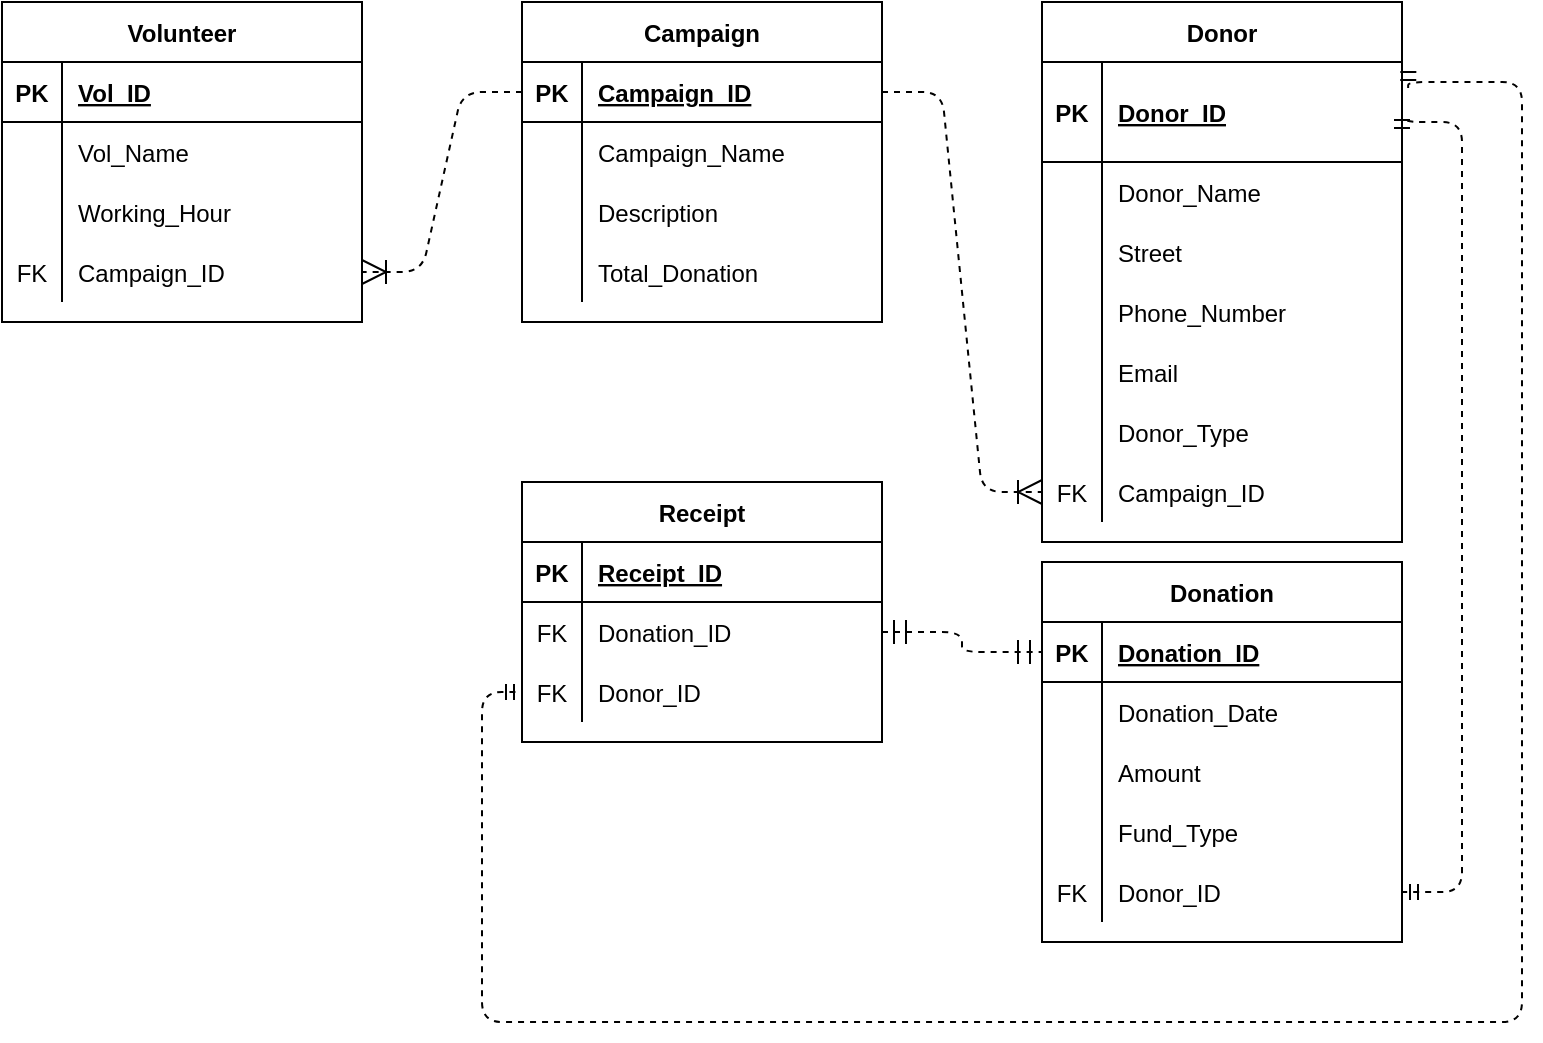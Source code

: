 <mxfile version="13.7.3" type="device"><diagram id="XCTBywpuziProC509ZRO" name="Page-1"><mxGraphModel dx="806" dy="522" grid="1" gridSize="10" guides="1" tooltips="1" connect="1" arrows="1" fold="1" page="1" pageScale="1" pageWidth="850" pageHeight="1100" math="0" shadow="0"><root><mxCell id="0"/><mxCell id="1" parent="0"/><mxCell id="FleJV5TX8F-4j2_qO4IW-1" value="Volunteer" style="shape=table;startSize=30;container=1;collapsible=1;childLayout=tableLayout;fixedRows=1;rowLines=0;fontStyle=1;align=center;resizeLast=1;" parent="1" vertex="1"><mxGeometry x="50" y="130" width="180" height="160" as="geometry"/></mxCell><mxCell id="FleJV5TX8F-4j2_qO4IW-2" value="" style="shape=partialRectangle;collapsible=0;dropTarget=0;pointerEvents=0;fillColor=none;top=0;left=0;bottom=1;right=0;points=[[0,0.5],[1,0.5]];portConstraint=eastwest;" parent="FleJV5TX8F-4j2_qO4IW-1" vertex="1"><mxGeometry y="30" width="180" height="30" as="geometry"/></mxCell><mxCell id="FleJV5TX8F-4j2_qO4IW-3" value="PK" style="shape=partialRectangle;connectable=0;fillColor=none;top=0;left=0;bottom=0;right=0;fontStyle=1;overflow=hidden;" parent="FleJV5TX8F-4j2_qO4IW-2" vertex="1"><mxGeometry width="30" height="30" as="geometry"/></mxCell><mxCell id="FleJV5TX8F-4j2_qO4IW-4" value="Vol_ID" style="shape=partialRectangle;connectable=0;fillColor=none;top=0;left=0;bottom=0;right=0;align=left;spacingLeft=6;fontStyle=5;overflow=hidden;" parent="FleJV5TX8F-4j2_qO4IW-2" vertex="1"><mxGeometry x="30" width="150" height="30" as="geometry"/></mxCell><mxCell id="FleJV5TX8F-4j2_qO4IW-5" value="" style="shape=partialRectangle;collapsible=0;dropTarget=0;pointerEvents=0;fillColor=none;top=0;left=0;bottom=0;right=0;points=[[0,0.5],[1,0.5]];portConstraint=eastwest;" parent="FleJV5TX8F-4j2_qO4IW-1" vertex="1"><mxGeometry y="60" width="180" height="30" as="geometry"/></mxCell><mxCell id="FleJV5TX8F-4j2_qO4IW-6" value="" style="shape=partialRectangle;connectable=0;fillColor=none;top=0;left=0;bottom=0;right=0;editable=1;overflow=hidden;" parent="FleJV5TX8F-4j2_qO4IW-5" vertex="1"><mxGeometry width="30" height="30" as="geometry"/></mxCell><mxCell id="FleJV5TX8F-4j2_qO4IW-7" value="Vol_Name" style="shape=partialRectangle;connectable=0;fillColor=none;top=0;left=0;bottom=0;right=0;align=left;spacingLeft=6;overflow=hidden;" parent="FleJV5TX8F-4j2_qO4IW-5" vertex="1"><mxGeometry x="30" width="150" height="30" as="geometry"/></mxCell><mxCell id="3nuLmc8lJ8luYlGFDu0Q-1" value="" style="shape=partialRectangle;collapsible=0;dropTarget=0;pointerEvents=0;fillColor=none;top=0;left=0;bottom=0;right=0;points=[[0,0.5],[1,0.5]];portConstraint=eastwest;" parent="FleJV5TX8F-4j2_qO4IW-1" vertex="1"><mxGeometry y="90" width="180" height="30" as="geometry"/></mxCell><mxCell id="3nuLmc8lJ8luYlGFDu0Q-2" value="" style="shape=partialRectangle;connectable=0;fillColor=none;top=0;left=0;bottom=0;right=0;editable=1;overflow=hidden;" parent="3nuLmc8lJ8luYlGFDu0Q-1" vertex="1"><mxGeometry width="30" height="30" as="geometry"/></mxCell><mxCell id="3nuLmc8lJ8luYlGFDu0Q-3" value="Working_Hour" style="shape=partialRectangle;connectable=0;fillColor=none;top=0;left=0;bottom=0;right=0;align=left;spacingLeft=6;overflow=hidden;" parent="3nuLmc8lJ8luYlGFDu0Q-1" vertex="1"><mxGeometry x="30" width="150" height="30" as="geometry"/></mxCell><mxCell id="FleJV5TX8F-4j2_qO4IW-8" value="" style="shape=partialRectangle;collapsible=0;dropTarget=0;pointerEvents=0;fillColor=none;top=0;left=0;bottom=0;right=0;points=[[0,0.5],[1,0.5]];portConstraint=eastwest;" parent="FleJV5TX8F-4j2_qO4IW-1" vertex="1"><mxGeometry y="120" width="180" height="30" as="geometry"/></mxCell><mxCell id="FleJV5TX8F-4j2_qO4IW-9" value="FK" style="shape=partialRectangle;connectable=0;fillColor=none;top=0;left=0;bottom=0;right=0;editable=1;overflow=hidden;" parent="FleJV5TX8F-4j2_qO4IW-8" vertex="1"><mxGeometry width="30" height="30" as="geometry"/></mxCell><mxCell id="FleJV5TX8F-4j2_qO4IW-10" value="Campaign_ID" style="shape=partialRectangle;connectable=0;fillColor=none;top=0;left=0;bottom=0;right=0;align=left;spacingLeft=6;overflow=hidden;" parent="FleJV5TX8F-4j2_qO4IW-8" vertex="1"><mxGeometry x="30" width="150" height="30" as="geometry"/></mxCell><mxCell id="FleJV5TX8F-4j2_qO4IW-17" value="Campaign" style="shape=table;startSize=30;container=1;collapsible=1;childLayout=tableLayout;fixedRows=1;rowLines=0;fontStyle=1;align=center;resizeLast=1;" parent="1" vertex="1"><mxGeometry x="310" y="130" width="180" height="160" as="geometry"/></mxCell><mxCell id="FleJV5TX8F-4j2_qO4IW-18" value="" style="shape=partialRectangle;collapsible=0;dropTarget=0;pointerEvents=0;fillColor=none;top=0;left=0;bottom=1;right=0;points=[[0,0.5],[1,0.5]];portConstraint=eastwest;" parent="FleJV5TX8F-4j2_qO4IW-17" vertex="1"><mxGeometry y="30" width="180" height="30" as="geometry"/></mxCell><mxCell id="FleJV5TX8F-4j2_qO4IW-19" value="PK" style="shape=partialRectangle;connectable=0;fillColor=none;top=0;left=0;bottom=0;right=0;fontStyle=1;overflow=hidden;" parent="FleJV5TX8F-4j2_qO4IW-18" vertex="1"><mxGeometry width="30" height="30" as="geometry"/></mxCell><mxCell id="FleJV5TX8F-4j2_qO4IW-20" value="Campaign_ID" style="shape=partialRectangle;connectable=0;fillColor=none;top=0;left=0;bottom=0;right=0;align=left;spacingLeft=6;fontStyle=5;overflow=hidden;" parent="FleJV5TX8F-4j2_qO4IW-18" vertex="1"><mxGeometry x="30" width="150" height="30" as="geometry"/></mxCell><mxCell id="FleJV5TX8F-4j2_qO4IW-21" value="" style="shape=partialRectangle;collapsible=0;dropTarget=0;pointerEvents=0;fillColor=none;top=0;left=0;bottom=0;right=0;points=[[0,0.5],[1,0.5]];portConstraint=eastwest;" parent="FleJV5TX8F-4j2_qO4IW-17" vertex="1"><mxGeometry y="60" width="180" height="30" as="geometry"/></mxCell><mxCell id="FleJV5TX8F-4j2_qO4IW-22" value="" style="shape=partialRectangle;connectable=0;fillColor=none;top=0;left=0;bottom=0;right=0;editable=1;overflow=hidden;" parent="FleJV5TX8F-4j2_qO4IW-21" vertex="1"><mxGeometry width="30" height="30" as="geometry"/></mxCell><mxCell id="FleJV5TX8F-4j2_qO4IW-23" value="Campaign_Name" style="shape=partialRectangle;connectable=0;fillColor=none;top=0;left=0;bottom=0;right=0;align=left;spacingLeft=6;overflow=hidden;" parent="FleJV5TX8F-4j2_qO4IW-21" vertex="1"><mxGeometry x="30" width="150" height="30" as="geometry"/></mxCell><mxCell id="FleJV5TX8F-4j2_qO4IW-28" value="" style="shape=partialRectangle;collapsible=0;dropTarget=0;pointerEvents=0;fillColor=none;top=0;left=0;bottom=0;right=0;points=[[0,0.5],[1,0.5]];portConstraint=eastwest;" parent="FleJV5TX8F-4j2_qO4IW-17" vertex="1"><mxGeometry y="90" width="180" height="30" as="geometry"/></mxCell><mxCell id="FleJV5TX8F-4j2_qO4IW-29" value="" style="shape=partialRectangle;connectable=0;fillColor=none;top=0;left=0;bottom=0;right=0;editable=1;overflow=hidden;" parent="FleJV5TX8F-4j2_qO4IW-28" vertex="1"><mxGeometry width="30" height="30" as="geometry"/></mxCell><mxCell id="FleJV5TX8F-4j2_qO4IW-30" value="Description" style="shape=partialRectangle;connectable=0;fillColor=none;top=0;left=0;bottom=0;right=0;align=left;spacingLeft=6;overflow=hidden;" parent="FleJV5TX8F-4j2_qO4IW-28" vertex="1"><mxGeometry x="30" width="150" height="30" as="geometry"/></mxCell><mxCell id="FleJV5TX8F-4j2_qO4IW-24" value="" style="shape=partialRectangle;collapsible=0;dropTarget=0;pointerEvents=0;fillColor=none;top=0;left=0;bottom=0;right=0;points=[[0,0.5],[1,0.5]];portConstraint=eastwest;" parent="FleJV5TX8F-4j2_qO4IW-17" vertex="1"><mxGeometry y="120" width="180" height="30" as="geometry"/></mxCell><mxCell id="FleJV5TX8F-4j2_qO4IW-25" value="" style="shape=partialRectangle;connectable=0;fillColor=none;top=0;left=0;bottom=0;right=0;editable=1;overflow=hidden;" parent="FleJV5TX8F-4j2_qO4IW-24" vertex="1"><mxGeometry width="30" height="30" as="geometry"/></mxCell><mxCell id="FleJV5TX8F-4j2_qO4IW-26" value="Total_Donation" style="shape=partialRectangle;connectable=0;fillColor=none;top=0;left=0;bottom=0;right=0;align=left;spacingLeft=6;overflow=hidden;" parent="FleJV5TX8F-4j2_qO4IW-24" vertex="1"><mxGeometry x="30" width="150" height="30" as="geometry"/></mxCell><mxCell id="FleJV5TX8F-4j2_qO4IW-31" value="Donor" style="shape=table;startSize=30;container=1;collapsible=1;childLayout=tableLayout;fixedRows=1;rowLines=0;fontStyle=1;align=center;resizeLast=1;" parent="1" vertex="1"><mxGeometry x="570" y="130" width="180" height="270" as="geometry"/></mxCell><mxCell id="FleJV5TX8F-4j2_qO4IW-32" value="" style="shape=partialRectangle;collapsible=0;dropTarget=0;pointerEvents=0;fillColor=none;top=0;left=0;bottom=1;right=0;points=[[0,0.5],[1,0.5]];portConstraint=eastwest;" parent="FleJV5TX8F-4j2_qO4IW-31" vertex="1"><mxGeometry y="30" width="180" height="50" as="geometry"/></mxCell><mxCell id="FleJV5TX8F-4j2_qO4IW-33" value="PK" style="shape=partialRectangle;connectable=0;fillColor=none;top=0;left=0;bottom=0;right=0;fontStyle=1;overflow=hidden;" parent="FleJV5TX8F-4j2_qO4IW-32" vertex="1"><mxGeometry width="30" height="50" as="geometry"/></mxCell><mxCell id="FleJV5TX8F-4j2_qO4IW-34" value="Donor_ID" style="shape=partialRectangle;connectable=0;fillColor=none;top=0;left=0;bottom=0;right=0;align=left;spacingLeft=6;fontStyle=5;overflow=hidden;" parent="FleJV5TX8F-4j2_qO4IW-32" vertex="1"><mxGeometry x="30" width="150" height="50" as="geometry"/></mxCell><mxCell id="FleJV5TX8F-4j2_qO4IW-35" value="" style="shape=partialRectangle;collapsible=0;dropTarget=0;pointerEvents=0;fillColor=none;top=0;left=0;bottom=0;right=0;points=[[0,0.5],[1,0.5]];portConstraint=eastwest;" parent="FleJV5TX8F-4j2_qO4IW-31" vertex="1"><mxGeometry y="80" width="180" height="30" as="geometry"/></mxCell><mxCell id="FleJV5TX8F-4j2_qO4IW-36" value="" style="shape=partialRectangle;connectable=0;fillColor=none;top=0;left=0;bottom=0;right=0;editable=1;overflow=hidden;" parent="FleJV5TX8F-4j2_qO4IW-35" vertex="1"><mxGeometry width="30" height="30" as="geometry"/></mxCell><mxCell id="FleJV5TX8F-4j2_qO4IW-37" value="Donor_Name" style="shape=partialRectangle;connectable=0;fillColor=none;top=0;left=0;bottom=0;right=0;align=left;spacingLeft=6;overflow=hidden;" parent="FleJV5TX8F-4j2_qO4IW-35" vertex="1"><mxGeometry x="30" width="150" height="30" as="geometry"/></mxCell><mxCell id="FleJV5TX8F-4j2_qO4IW-38" value="" style="shape=partialRectangle;collapsible=0;dropTarget=0;pointerEvents=0;fillColor=none;top=0;left=0;bottom=0;right=0;points=[[0,0.5],[1,0.5]];portConstraint=eastwest;" parent="FleJV5TX8F-4j2_qO4IW-31" vertex="1"><mxGeometry y="110" width="180" height="30" as="geometry"/></mxCell><mxCell id="FleJV5TX8F-4j2_qO4IW-39" value="" style="shape=partialRectangle;connectable=0;fillColor=none;top=0;left=0;bottom=0;right=0;editable=1;overflow=hidden;" parent="FleJV5TX8F-4j2_qO4IW-38" vertex="1"><mxGeometry width="30" height="30" as="geometry"/></mxCell><mxCell id="FleJV5TX8F-4j2_qO4IW-40" value="Street" style="shape=partialRectangle;connectable=0;fillColor=none;top=0;left=0;bottom=0;right=0;align=left;spacingLeft=6;overflow=hidden;" parent="FleJV5TX8F-4j2_qO4IW-38" vertex="1"><mxGeometry x="30" width="150" height="30" as="geometry"/></mxCell><mxCell id="FleJV5TX8F-4j2_qO4IW-41" value="" style="shape=partialRectangle;collapsible=0;dropTarget=0;pointerEvents=0;fillColor=none;top=0;left=0;bottom=0;right=0;points=[[0,0.5],[1,0.5]];portConstraint=eastwest;" parent="FleJV5TX8F-4j2_qO4IW-31" vertex="1"><mxGeometry y="140" width="180" height="30" as="geometry"/></mxCell><mxCell id="FleJV5TX8F-4j2_qO4IW-42" value="" style="shape=partialRectangle;connectable=0;fillColor=none;top=0;left=0;bottom=0;right=0;editable=1;overflow=hidden;" parent="FleJV5TX8F-4j2_qO4IW-41" vertex="1"><mxGeometry width="30" height="30" as="geometry"/></mxCell><mxCell id="FleJV5TX8F-4j2_qO4IW-43" value="Phone_Number" style="shape=partialRectangle;connectable=0;fillColor=none;top=0;left=0;bottom=0;right=0;align=left;spacingLeft=6;overflow=hidden;" parent="FleJV5TX8F-4j2_qO4IW-41" vertex="1"><mxGeometry x="30" width="150" height="30" as="geometry"/></mxCell><mxCell id="FleJV5TX8F-4j2_qO4IW-108" value="" style="shape=partialRectangle;collapsible=0;dropTarget=0;pointerEvents=0;fillColor=none;top=0;left=0;bottom=0;right=0;points=[[0,0.5],[1,0.5]];portConstraint=eastwest;" parent="FleJV5TX8F-4j2_qO4IW-31" vertex="1"><mxGeometry y="170" width="180" height="30" as="geometry"/></mxCell><mxCell id="FleJV5TX8F-4j2_qO4IW-109" value="" style="shape=partialRectangle;connectable=0;fillColor=none;top=0;left=0;bottom=0;right=0;editable=1;overflow=hidden;" parent="FleJV5TX8F-4j2_qO4IW-108" vertex="1"><mxGeometry width="30" height="30" as="geometry"/></mxCell><mxCell id="FleJV5TX8F-4j2_qO4IW-110" value="Email" style="shape=partialRectangle;connectable=0;fillColor=none;top=0;left=0;bottom=0;right=0;align=left;spacingLeft=6;overflow=hidden;" parent="FleJV5TX8F-4j2_qO4IW-108" vertex="1"><mxGeometry x="30" width="150" height="30" as="geometry"/></mxCell><mxCell id="FleJV5TX8F-4j2_qO4IW-111" value="" style="shape=partialRectangle;collapsible=0;dropTarget=0;pointerEvents=0;fillColor=none;top=0;left=0;bottom=0;right=0;points=[[0,0.5],[1,0.5]];portConstraint=eastwest;" parent="FleJV5TX8F-4j2_qO4IW-31" vertex="1"><mxGeometry y="200" width="180" height="30" as="geometry"/></mxCell><mxCell id="FleJV5TX8F-4j2_qO4IW-112" value="" style="shape=partialRectangle;connectable=0;fillColor=none;top=0;left=0;bottom=0;right=0;editable=1;overflow=hidden;" parent="FleJV5TX8F-4j2_qO4IW-111" vertex="1"><mxGeometry width="30" height="30" as="geometry"/></mxCell><mxCell id="FleJV5TX8F-4j2_qO4IW-113" value="Donor_Type" style="shape=partialRectangle;connectable=0;fillColor=none;top=0;left=0;bottom=0;right=0;align=left;spacingLeft=6;overflow=hidden;" parent="FleJV5TX8F-4j2_qO4IW-111" vertex="1"><mxGeometry x="30" width="150" height="30" as="geometry"/></mxCell><mxCell id="FleJV5TX8F-4j2_qO4IW-114" value="" style="shape=partialRectangle;collapsible=0;dropTarget=0;pointerEvents=0;fillColor=none;top=0;left=0;bottom=0;right=0;points=[[0,0.5],[1,0.5]];portConstraint=eastwest;" parent="FleJV5TX8F-4j2_qO4IW-31" vertex="1"><mxGeometry y="230" width="180" height="30" as="geometry"/></mxCell><mxCell id="FleJV5TX8F-4j2_qO4IW-115" value="FK" style="shape=partialRectangle;connectable=0;fillColor=none;top=0;left=0;bottom=0;right=0;editable=1;overflow=hidden;" parent="FleJV5TX8F-4j2_qO4IW-114" vertex="1"><mxGeometry width="30" height="30" as="geometry"/></mxCell><mxCell id="FleJV5TX8F-4j2_qO4IW-116" value="Campaign_ID" style="shape=partialRectangle;connectable=0;fillColor=none;top=0;left=0;bottom=0;right=0;align=left;spacingLeft=6;overflow=hidden;" parent="FleJV5TX8F-4j2_qO4IW-114" vertex="1"><mxGeometry x="30" width="150" height="30" as="geometry"/></mxCell><mxCell id="FleJV5TX8F-4j2_qO4IW-62" value="Receipt" style="shape=table;startSize=30;container=1;collapsible=1;childLayout=tableLayout;fixedRows=1;rowLines=0;fontStyle=1;align=center;resizeLast=1;" parent="1" vertex="1"><mxGeometry x="310" y="370" width="180" height="130" as="geometry"/></mxCell><mxCell id="FleJV5TX8F-4j2_qO4IW-63" value="" style="shape=partialRectangle;collapsible=0;dropTarget=0;pointerEvents=0;fillColor=none;top=0;left=0;bottom=1;right=0;points=[[0,0.5],[1,0.5]];portConstraint=eastwest;" parent="FleJV5TX8F-4j2_qO4IW-62" vertex="1"><mxGeometry y="30" width="180" height="30" as="geometry"/></mxCell><mxCell id="FleJV5TX8F-4j2_qO4IW-64" value="PK" style="shape=partialRectangle;connectable=0;fillColor=none;top=0;left=0;bottom=0;right=0;fontStyle=1;overflow=hidden;" parent="FleJV5TX8F-4j2_qO4IW-63" vertex="1"><mxGeometry width="30" height="30" as="geometry"/></mxCell><mxCell id="FleJV5TX8F-4j2_qO4IW-65" value="Receipt_ID" style="shape=partialRectangle;connectable=0;fillColor=none;top=0;left=0;bottom=0;right=0;align=left;spacingLeft=6;fontStyle=5;overflow=hidden;" parent="FleJV5TX8F-4j2_qO4IW-63" vertex="1"><mxGeometry x="30" width="150" height="30" as="geometry"/></mxCell><mxCell id="FleJV5TX8F-4j2_qO4IW-66" value="" style="shape=partialRectangle;collapsible=0;dropTarget=0;pointerEvents=0;fillColor=none;top=0;left=0;bottom=0;right=0;points=[[0,0.5],[1,0.5]];portConstraint=eastwest;" parent="FleJV5TX8F-4j2_qO4IW-62" vertex="1"><mxGeometry y="60" width="180" height="30" as="geometry"/></mxCell><mxCell id="FleJV5TX8F-4j2_qO4IW-67" value="FK" style="shape=partialRectangle;connectable=0;fillColor=none;top=0;left=0;bottom=0;right=0;editable=1;overflow=hidden;" parent="FleJV5TX8F-4j2_qO4IW-66" vertex="1"><mxGeometry width="30" height="30" as="geometry"/></mxCell><mxCell id="FleJV5TX8F-4j2_qO4IW-68" value="Donation_ID" style="shape=partialRectangle;connectable=0;fillColor=none;top=0;left=0;bottom=0;right=0;align=left;spacingLeft=6;overflow=hidden;" parent="FleJV5TX8F-4j2_qO4IW-66" vertex="1"><mxGeometry x="30" width="150" height="30" as="geometry"/></mxCell><mxCell id="FleJV5TX8F-4j2_qO4IW-69" value="" style="shape=partialRectangle;collapsible=0;dropTarget=0;pointerEvents=0;fillColor=none;top=0;left=0;bottom=0;right=0;points=[[0,0.5],[1,0.5]];portConstraint=eastwest;" parent="FleJV5TX8F-4j2_qO4IW-62" vertex="1"><mxGeometry y="90" width="180" height="30" as="geometry"/></mxCell><mxCell id="FleJV5TX8F-4j2_qO4IW-70" value="FK" style="shape=partialRectangle;connectable=0;fillColor=none;top=0;left=0;bottom=0;right=0;editable=1;overflow=hidden;" parent="FleJV5TX8F-4j2_qO4IW-69" vertex="1"><mxGeometry width="30" height="30" as="geometry"/></mxCell><mxCell id="FleJV5TX8F-4j2_qO4IW-71" value="Donor_ID" style="shape=partialRectangle;connectable=0;fillColor=none;top=0;left=0;bottom=0;right=0;align=left;spacingLeft=6;overflow=hidden;" parent="FleJV5TX8F-4j2_qO4IW-69" vertex="1"><mxGeometry x="30" width="150" height="30" as="geometry"/></mxCell><mxCell id="FleJV5TX8F-4j2_qO4IW-45" value="Donation" style="shape=table;startSize=30;container=1;collapsible=1;childLayout=tableLayout;fixedRows=1;rowLines=0;fontStyle=1;align=center;resizeLast=1;" parent="1" vertex="1"><mxGeometry x="570" y="410" width="180" height="190" as="geometry"/></mxCell><mxCell id="FleJV5TX8F-4j2_qO4IW-46" value="" style="shape=partialRectangle;collapsible=0;dropTarget=0;pointerEvents=0;fillColor=none;top=0;left=0;bottom=1;right=0;points=[[0,0.5],[1,0.5]];portConstraint=eastwest;" parent="FleJV5TX8F-4j2_qO4IW-45" vertex="1"><mxGeometry y="30" width="180" height="30" as="geometry"/></mxCell><mxCell id="FleJV5TX8F-4j2_qO4IW-47" value="PK" style="shape=partialRectangle;connectable=0;fillColor=none;top=0;left=0;bottom=0;right=0;fontStyle=1;overflow=hidden;" parent="FleJV5TX8F-4j2_qO4IW-46" vertex="1"><mxGeometry width="30" height="30" as="geometry"/></mxCell><mxCell id="FleJV5TX8F-4j2_qO4IW-48" value="Donation_ID" style="shape=partialRectangle;connectable=0;fillColor=none;top=0;left=0;bottom=0;right=0;align=left;spacingLeft=6;fontStyle=5;overflow=hidden;" parent="FleJV5TX8F-4j2_qO4IW-46" vertex="1"><mxGeometry x="30" width="150" height="30" as="geometry"/></mxCell><mxCell id="FleJV5TX8F-4j2_qO4IW-49" value="" style="shape=partialRectangle;collapsible=0;dropTarget=0;pointerEvents=0;fillColor=none;top=0;left=0;bottom=0;right=0;points=[[0,0.5],[1,0.5]];portConstraint=eastwest;" parent="FleJV5TX8F-4j2_qO4IW-45" vertex="1"><mxGeometry y="60" width="180" height="30" as="geometry"/></mxCell><mxCell id="FleJV5TX8F-4j2_qO4IW-50" value="" style="shape=partialRectangle;connectable=0;fillColor=none;top=0;left=0;bottom=0;right=0;editable=1;overflow=hidden;" parent="FleJV5TX8F-4j2_qO4IW-49" vertex="1"><mxGeometry width="30" height="30" as="geometry"/></mxCell><mxCell id="FleJV5TX8F-4j2_qO4IW-51" value="Donation_Date" style="shape=partialRectangle;connectable=0;fillColor=none;top=0;left=0;bottom=0;right=0;align=left;spacingLeft=6;overflow=hidden;" parent="FleJV5TX8F-4j2_qO4IW-49" vertex="1"><mxGeometry x="30" width="150" height="30" as="geometry"/></mxCell><mxCell id="FleJV5TX8F-4j2_qO4IW-59" value="" style="shape=partialRectangle;collapsible=0;dropTarget=0;pointerEvents=0;fillColor=none;top=0;left=0;bottom=0;right=0;points=[[0,0.5],[1,0.5]];portConstraint=eastwest;" parent="FleJV5TX8F-4j2_qO4IW-45" vertex="1"><mxGeometry y="90" width="180" height="30" as="geometry"/></mxCell><mxCell id="FleJV5TX8F-4j2_qO4IW-60" value="" style="shape=partialRectangle;connectable=0;fillColor=none;top=0;left=0;bottom=0;right=0;editable=1;overflow=hidden;" parent="FleJV5TX8F-4j2_qO4IW-59" vertex="1"><mxGeometry width="30" height="30" as="geometry"/></mxCell><mxCell id="FleJV5TX8F-4j2_qO4IW-61" value="Amount" style="shape=partialRectangle;connectable=0;fillColor=none;top=0;left=0;bottom=0;right=0;align=left;spacingLeft=6;overflow=hidden;" parent="FleJV5TX8F-4j2_qO4IW-59" vertex="1"><mxGeometry x="30" width="150" height="30" as="geometry"/></mxCell><mxCell id="FleJV5TX8F-4j2_qO4IW-52" value="" style="shape=partialRectangle;collapsible=0;dropTarget=0;pointerEvents=0;fillColor=none;top=0;left=0;bottom=0;right=0;points=[[0,0.5],[1,0.5]];portConstraint=eastwest;" parent="FleJV5TX8F-4j2_qO4IW-45" vertex="1"><mxGeometry y="120" width="180" height="30" as="geometry"/></mxCell><mxCell id="FleJV5TX8F-4j2_qO4IW-53" value="" style="shape=partialRectangle;connectable=0;fillColor=none;top=0;left=0;bottom=0;right=0;editable=1;overflow=hidden;" parent="FleJV5TX8F-4j2_qO4IW-52" vertex="1"><mxGeometry width="30" height="30" as="geometry"/></mxCell><mxCell id="FleJV5TX8F-4j2_qO4IW-54" value="Fund_Type" style="shape=partialRectangle;connectable=0;fillColor=none;top=0;left=0;bottom=0;right=0;align=left;spacingLeft=6;overflow=hidden;" parent="FleJV5TX8F-4j2_qO4IW-52" vertex="1"><mxGeometry x="30" width="150" height="30" as="geometry"/></mxCell><mxCell id="FleJV5TX8F-4j2_qO4IW-55" value="" style="shape=partialRectangle;collapsible=0;dropTarget=0;pointerEvents=0;fillColor=none;top=0;left=0;bottom=0;right=0;points=[[0,0.5],[1,0.5]];portConstraint=eastwest;" parent="FleJV5TX8F-4j2_qO4IW-45" vertex="1"><mxGeometry y="150" width="180" height="30" as="geometry"/></mxCell><mxCell id="FleJV5TX8F-4j2_qO4IW-56" value="FK" style="shape=partialRectangle;connectable=0;fillColor=none;top=0;left=0;bottom=0;right=0;editable=1;overflow=hidden;" parent="FleJV5TX8F-4j2_qO4IW-55" vertex="1"><mxGeometry width="30" height="30" as="geometry"/></mxCell><mxCell id="FleJV5TX8F-4j2_qO4IW-57" value="Donor_ID" style="shape=partialRectangle;connectable=0;fillColor=none;top=0;left=0;bottom=0;right=0;align=left;spacingLeft=6;overflow=hidden;" parent="FleJV5TX8F-4j2_qO4IW-55" vertex="1"><mxGeometry x="30" width="150" height="30" as="geometry"/></mxCell><mxCell id="FleJV5TX8F-4j2_qO4IW-118" value="" style="edgeStyle=entityRelationEdgeStyle;fontSize=12;html=1;endArrow=ERoneToMany;endSize=10;startSize=10;dashed=1;" parent="1" source="FleJV5TX8F-4j2_qO4IW-18" target="FleJV5TX8F-4j2_qO4IW-8" edge="1"><mxGeometry width="100" height="100" relative="1" as="geometry"><mxPoint x="150" y="400" as="sourcePoint"/><mxPoint x="250" y="300" as="targetPoint"/></mxGeometry></mxCell><mxCell id="FleJV5TX8F-4j2_qO4IW-119" value="" style="edgeStyle=entityRelationEdgeStyle;fontSize=12;html=1;endArrow=ERoneToMany;endSize=10;startSize=10;entryX=0;entryY=0.5;entryDx=0;entryDy=0;exitX=1;exitY=0.5;exitDx=0;exitDy=0;dashed=1;" parent="1" source="FleJV5TX8F-4j2_qO4IW-18" target="FleJV5TX8F-4j2_qO4IW-114" edge="1"><mxGeometry width="100" height="100" relative="1" as="geometry"><mxPoint x="180" y="330" as="sourcePoint"/><mxPoint x="100" y="390" as="targetPoint"/></mxGeometry></mxCell><mxCell id="FleJV5TX8F-4j2_qO4IW-129" style="edgeStyle=orthogonalEdgeStyle;rounded=1;orthogonalLoop=1;jettySize=auto;html=1;exitX=1;exitY=0.5;exitDx=0;exitDy=0;entryX=0;entryY=0.5;entryDx=0;entryDy=0;startArrow=ERmandOne;startFill=0;startSize=10;endArrow=ERmandOne;endFill=0;endSize=10;strokeColor=#000000;dashed=1;" parent="1" source="FleJV5TX8F-4j2_qO4IW-66" target="FleJV5TX8F-4j2_qO4IW-46" edge="1"><mxGeometry relative="1" as="geometry"/></mxCell><mxCell id="trpR2TLvTsy28O4EaYlx-5" style="edgeStyle=orthogonalEdgeStyle;orthogonalLoop=1;jettySize=auto;html=1;exitX=1.017;exitY=0.26;exitDx=0;exitDy=0;rounded=1;entryX=0;entryY=0.5;entryDx=0;entryDy=0;startArrow=ERmandOne;startFill=0;endArrow=ERmandOne;endFill=0;exitPerimeter=0;dashed=1;" parent="1" source="FleJV5TX8F-4j2_qO4IW-32" target="FleJV5TX8F-4j2_qO4IW-69" edge="1"><mxGeometry relative="1" as="geometry"><mxPoint x="780" y="630" as="targetPoint"/><Array as="points"><mxPoint x="753" y="170"/><mxPoint x="810" y="170"/><mxPoint x="810" y="640"/><mxPoint x="290" y="640"/><mxPoint x="290" y="475"/></Array></mxGeometry></mxCell><mxCell id="trpR2TLvTsy28O4EaYlx-6" style="edgeStyle=orthogonalEdgeStyle;rounded=1;orthogonalLoop=1;jettySize=auto;html=1;exitX=1;exitY=0.5;exitDx=0;exitDy=0;startArrow=ERmandOne;startFill=0;endArrow=ERmandOne;endFill=0;entryX=1;entryY=0.5;entryDx=0;entryDy=0;dashed=1;" parent="1" source="FleJV5TX8F-4j2_qO4IW-32" target="FleJV5TX8F-4j2_qO4IW-55" edge="1"><mxGeometry relative="1" as="geometry"><mxPoint x="800" y="570" as="targetPoint"/><Array as="points"><mxPoint x="750" y="190"/><mxPoint x="780" y="190"/><mxPoint x="780" y="575"/></Array></mxGeometry></mxCell></root></mxGraphModel></diagram></mxfile>